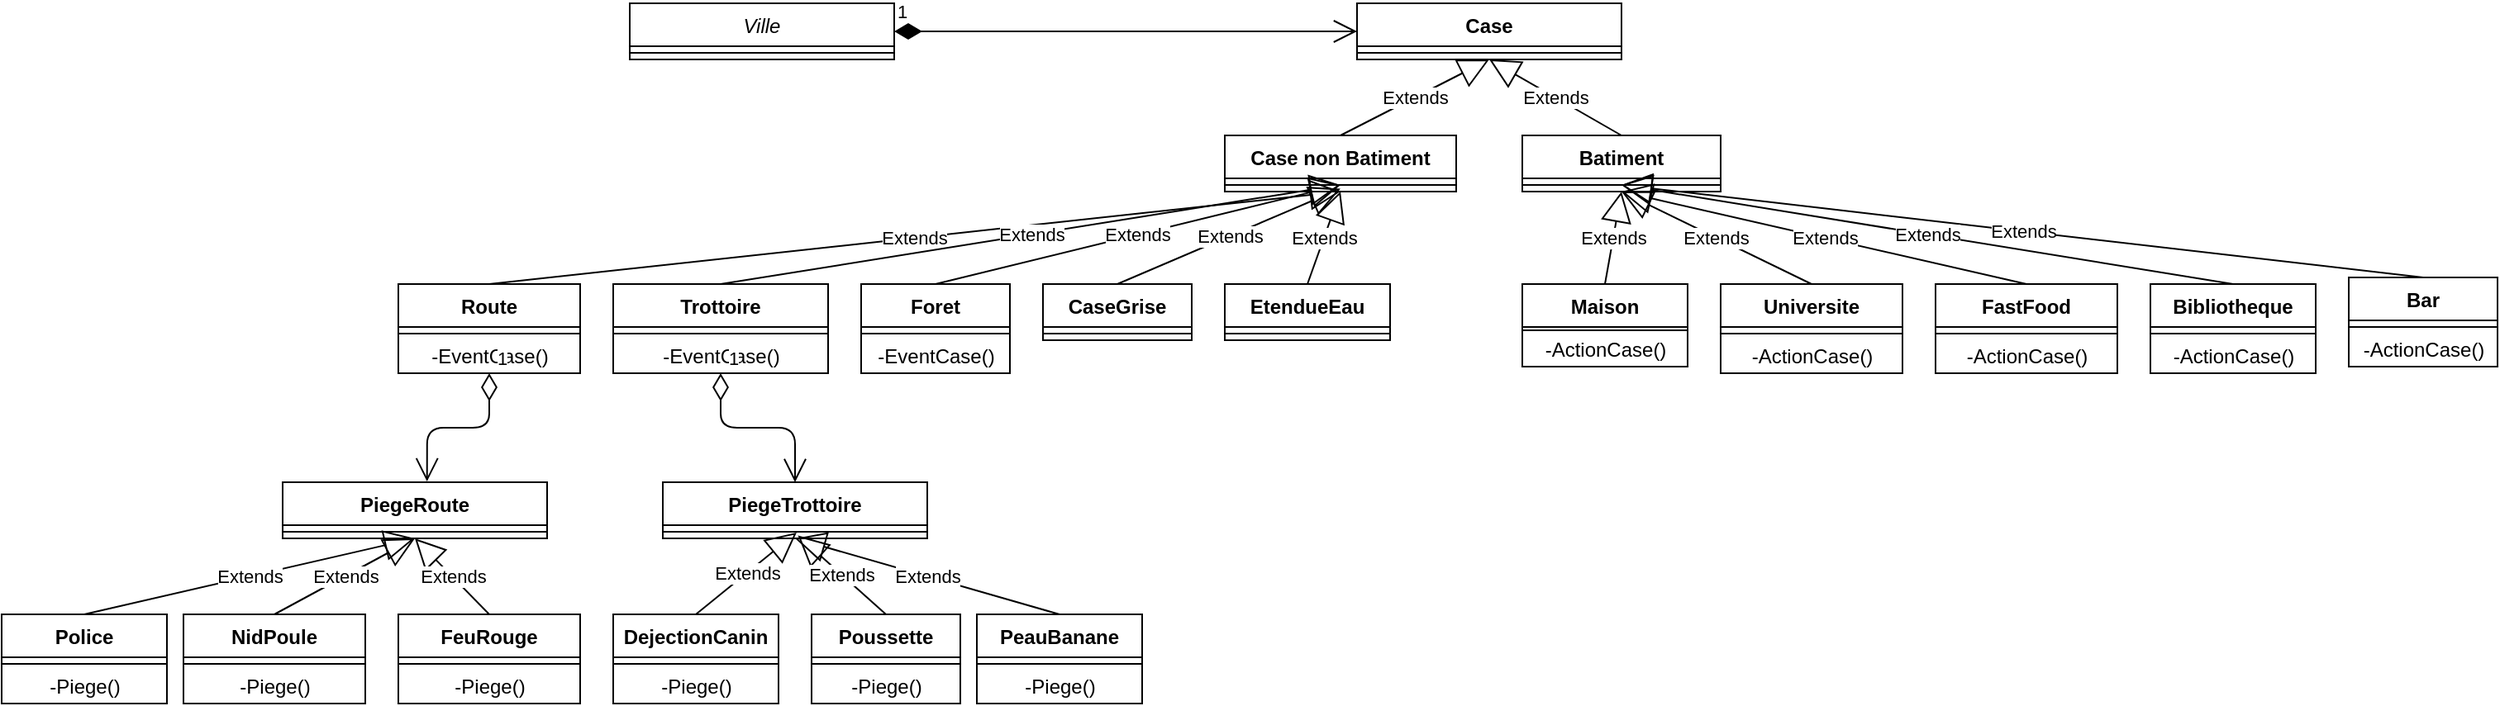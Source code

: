 <mxfile version="14.0.5" type="github">
  <diagram id="C5RBs43oDa-KdzZeNtuy" name="Page-1">
    <mxGraphModel dx="2036" dy="671" grid="1" gridSize="10" guides="1" tooltips="1" connect="1" arrows="1" fold="1" page="1" pageScale="1" pageWidth="827" pageHeight="1169" math="0" shadow="0">
      <root>
        <mxCell id="WIyWlLk6GJQsqaUBKTNV-0" />
        <mxCell id="WIyWlLk6GJQsqaUBKTNV-1" parent="WIyWlLk6GJQsqaUBKTNV-0" />
        <mxCell id="zkfFHV4jXpPFQw0GAbJ--0" value="Ville&#xa;" style="swimlane;fontStyle=2;align=center;verticalAlign=top;childLayout=stackLayout;horizontal=1;startSize=26;horizontalStack=0;resizeParent=1;resizeLast=0;collapsible=1;marginBottom=0;rounded=0;shadow=0;strokeWidth=1;" parent="WIyWlLk6GJQsqaUBKTNV-1" vertex="1">
          <mxGeometry x="20" y="40" width="160" height="34" as="geometry">
            <mxRectangle x="230" y="140" width="160" height="26" as="alternateBounds" />
          </mxGeometry>
        </mxCell>
        <mxCell id="zkfFHV4jXpPFQw0GAbJ--4" value="" style="line;html=1;strokeWidth=1;align=left;verticalAlign=middle;spacingTop=-1;spacingLeft=3;spacingRight=3;rotatable=0;labelPosition=right;points=[];portConstraint=eastwest;" parent="zkfFHV4jXpPFQw0GAbJ--0" vertex="1">
          <mxGeometry y="26" width="160" height="8" as="geometry" />
        </mxCell>
        <mxCell id="GPTz1_Q5hdU3rCjX2nhV-0" value="Case&#xa;" style="swimlane;fontStyle=1;align=center;verticalAlign=top;childLayout=stackLayout;horizontal=1;startSize=26;horizontalStack=0;resizeParent=1;resizeParentMax=0;resizeLast=0;collapsible=1;marginBottom=0;rounded=0;sketch=0;" parent="WIyWlLk6GJQsqaUBKTNV-1" vertex="1">
          <mxGeometry x="460" y="40" width="160" height="34" as="geometry" />
        </mxCell>
        <mxCell id="GPTz1_Q5hdU3rCjX2nhV-2" value="" style="line;strokeWidth=1;fillColor=none;align=left;verticalAlign=middle;spacingTop=-1;spacingLeft=3;spacingRight=3;rotatable=0;labelPosition=right;points=[];portConstraint=eastwest;" parent="GPTz1_Q5hdU3rCjX2nhV-0" vertex="1">
          <mxGeometry y="26" width="160" height="8" as="geometry" />
        </mxCell>
        <mxCell id="GPTz1_Q5hdU3rCjX2nhV-6" value="1" style="endArrow=open;html=1;endSize=12;startArrow=diamondThin;startSize=14;startFill=1;edgeStyle=orthogonalEdgeStyle;align=left;verticalAlign=bottom;strokeWidth=1;exitX=1;exitY=0.5;exitDx=0;exitDy=0;entryX=0;entryY=0.5;entryDx=0;entryDy=0;" parent="WIyWlLk6GJQsqaUBKTNV-1" source="zkfFHV4jXpPFQw0GAbJ--0" target="GPTz1_Q5hdU3rCjX2nhV-0" edge="1">
          <mxGeometry x="-1" y="3" relative="1" as="geometry">
            <mxPoint x="330" y="66.5" as="sourcePoint" />
            <mxPoint x="490" y="66.5" as="targetPoint" />
          </mxGeometry>
        </mxCell>
        <mxCell id="GPTz1_Q5hdU3rCjX2nhV-7" value="Batiment&#xa;" style="swimlane;fontStyle=1;align=center;verticalAlign=top;childLayout=stackLayout;horizontal=1;startSize=26;horizontalStack=0;resizeParent=1;resizeParentMax=0;resizeLast=0;collapsible=1;marginBottom=0;rounded=0;sketch=0;" parent="WIyWlLk6GJQsqaUBKTNV-1" vertex="1">
          <mxGeometry x="560" y="120" width="120" height="34" as="geometry" />
        </mxCell>
        <mxCell id="GPTz1_Q5hdU3rCjX2nhV-9" value="" style="line;strokeWidth=1;fillColor=none;align=left;verticalAlign=middle;spacingTop=-1;spacingLeft=3;spacingRight=3;rotatable=0;labelPosition=right;points=[];portConstraint=eastwest;" parent="GPTz1_Q5hdU3rCjX2nhV-7" vertex="1">
          <mxGeometry y="26" width="120" height="8" as="geometry" />
        </mxCell>
        <mxCell id="GPTz1_Q5hdU3rCjX2nhV-11" value="Route&#xa;" style="swimlane;fontStyle=1;align=center;verticalAlign=top;childLayout=stackLayout;horizontal=1;startSize=26;horizontalStack=0;resizeParent=1;resizeParentMax=0;resizeLast=0;collapsible=1;marginBottom=0;rounded=0;sketch=0;" parent="WIyWlLk6GJQsqaUBKTNV-1" vertex="1">
          <mxGeometry x="-120" y="210" width="110" height="54" as="geometry" />
        </mxCell>
        <mxCell id="GPTz1_Q5hdU3rCjX2nhV-13" value="" style="line;strokeWidth=1;fillColor=none;align=left;verticalAlign=middle;spacingTop=-1;spacingLeft=3;spacingRight=3;rotatable=0;labelPosition=right;points=[];portConstraint=eastwest;" parent="GPTz1_Q5hdU3rCjX2nhV-11" vertex="1">
          <mxGeometry y="26" width="110" height="8" as="geometry" />
        </mxCell>
        <mxCell id="zNqmAFqbsQ6npV8eVxzr-38" value="&lt;span style=&quot;text-align: left&quot;&gt;-EventCase()&lt;br&gt;&lt;/span&gt;" style="text;html=1;align=center;verticalAlign=middle;resizable=0;points=[];autosize=1;" parent="GPTz1_Q5hdU3rCjX2nhV-11" vertex="1">
          <mxGeometry y="34" width="110" height="20" as="geometry" />
        </mxCell>
        <mxCell id="GPTz1_Q5hdU3rCjX2nhV-19" value="Case non Batiment&#xa;" style="swimlane;fontStyle=1;align=center;verticalAlign=top;childLayout=stackLayout;horizontal=1;startSize=26;horizontalStack=0;resizeParent=1;resizeParentMax=0;resizeLast=0;collapsible=1;marginBottom=0;rounded=0;sketch=0;" parent="WIyWlLk6GJQsqaUBKTNV-1" vertex="1">
          <mxGeometry x="380" y="120" width="140" height="34" as="geometry" />
        </mxCell>
        <mxCell id="GPTz1_Q5hdU3rCjX2nhV-21" value="" style="line;strokeWidth=1;fillColor=none;align=left;verticalAlign=middle;spacingTop=-1;spacingLeft=3;spacingRight=3;rotatable=0;labelPosition=right;points=[];portConstraint=eastwest;" parent="GPTz1_Q5hdU3rCjX2nhV-19" vertex="1">
          <mxGeometry y="26" width="140" height="8" as="geometry" />
        </mxCell>
        <mxCell id="GPTz1_Q5hdU3rCjX2nhV-23" value="Trottoire&#xa;" style="swimlane;fontStyle=1;align=center;verticalAlign=top;childLayout=stackLayout;horizontal=1;startSize=26;horizontalStack=0;resizeParent=1;resizeParentMax=0;resizeLast=0;collapsible=1;marginBottom=0;rounded=0;sketch=0;" parent="WIyWlLk6GJQsqaUBKTNV-1" vertex="1">
          <mxGeometry x="10" y="210" width="130" height="54" as="geometry" />
        </mxCell>
        <mxCell id="GPTz1_Q5hdU3rCjX2nhV-25" value="" style="line;strokeWidth=1;fillColor=none;align=left;verticalAlign=middle;spacingTop=-1;spacingLeft=3;spacingRight=3;rotatable=0;labelPosition=right;points=[];portConstraint=eastwest;" parent="GPTz1_Q5hdU3rCjX2nhV-23" vertex="1">
          <mxGeometry y="26" width="130" height="8" as="geometry" />
        </mxCell>
        <mxCell id="zNqmAFqbsQ6npV8eVxzr-37" value="&lt;span style=&quot;text-align: left&quot;&gt;-EventCase()&lt;br&gt;&lt;/span&gt;" style="text;html=1;align=center;verticalAlign=middle;resizable=0;points=[];autosize=1;" parent="GPTz1_Q5hdU3rCjX2nhV-23" vertex="1">
          <mxGeometry y="34" width="130" height="20" as="geometry" />
        </mxCell>
        <mxCell id="GPTz1_Q5hdU3rCjX2nhV-36" value="PiegeTrottoire&#xa;" style="swimlane;fontStyle=1;align=center;verticalAlign=top;childLayout=stackLayout;horizontal=1;startSize=26;horizontalStack=0;resizeParent=1;resizeParentMax=0;resizeLast=0;collapsible=1;marginBottom=0;rounded=0;sketch=0;" parent="WIyWlLk6GJQsqaUBKTNV-1" vertex="1">
          <mxGeometry x="40" y="330" width="160" height="34" as="geometry" />
        </mxCell>
        <mxCell id="GPTz1_Q5hdU3rCjX2nhV-38" value="" style="line;strokeWidth=1;fillColor=none;align=left;verticalAlign=middle;spacingTop=-1;spacingLeft=3;spacingRight=3;rotatable=0;labelPosition=right;points=[];portConstraint=eastwest;" parent="GPTz1_Q5hdU3rCjX2nhV-36" vertex="1">
          <mxGeometry y="26" width="160" height="8" as="geometry" />
        </mxCell>
        <mxCell id="GPTz1_Q5hdU3rCjX2nhV-40" value="PiegeRoute&#xa;" style="swimlane;fontStyle=1;align=center;verticalAlign=top;childLayout=stackLayout;horizontal=1;startSize=26;horizontalStack=0;resizeParent=1;resizeParentMax=0;resizeLast=0;collapsible=1;marginBottom=0;rounded=0;sketch=0;" parent="WIyWlLk6GJQsqaUBKTNV-1" vertex="1">
          <mxGeometry x="-190" y="330" width="160" height="34" as="geometry" />
        </mxCell>
        <mxCell id="GPTz1_Q5hdU3rCjX2nhV-42" value="" style="line;strokeWidth=1;fillColor=none;align=left;verticalAlign=middle;spacingTop=-1;spacingLeft=3;spacingRight=3;rotatable=0;labelPosition=right;points=[];portConstraint=eastwest;" parent="GPTz1_Q5hdU3rCjX2nhV-40" vertex="1">
          <mxGeometry y="26" width="160" height="8" as="geometry" />
        </mxCell>
        <mxCell id="GPTz1_Q5hdU3rCjX2nhV-44" value="Police&#xa;" style="swimlane;fontStyle=1;align=center;verticalAlign=top;childLayout=stackLayout;horizontal=1;startSize=26;horizontalStack=0;resizeParent=1;resizeParentMax=0;resizeLast=0;collapsible=1;marginBottom=0;rounded=0;sketch=0;" parent="WIyWlLk6GJQsqaUBKTNV-1" vertex="1">
          <mxGeometry x="-360" y="410" width="100" height="54" as="geometry" />
        </mxCell>
        <mxCell id="GPTz1_Q5hdU3rCjX2nhV-46" value="" style="line;strokeWidth=1;fillColor=none;align=left;verticalAlign=middle;spacingTop=-1;spacingLeft=3;spacingRight=3;rotatable=0;labelPosition=right;points=[];portConstraint=eastwest;" parent="GPTz1_Q5hdU3rCjX2nhV-44" vertex="1">
          <mxGeometry y="26" width="100" height="8" as="geometry" />
        </mxCell>
        <mxCell id="zNqmAFqbsQ6npV8eVxzr-45" value="&lt;span style=&quot;text-align: left&quot;&gt;-Piege()&lt;br&gt;&lt;/span&gt;" style="text;html=1;align=center;verticalAlign=middle;resizable=0;points=[];autosize=1;" parent="GPTz1_Q5hdU3rCjX2nhV-44" vertex="1">
          <mxGeometry y="34" width="100" height="20" as="geometry" />
        </mxCell>
        <mxCell id="GPTz1_Q5hdU3rCjX2nhV-48" value="NidPoule&#xa;" style="swimlane;fontStyle=1;align=center;verticalAlign=top;childLayout=stackLayout;horizontal=1;startSize=26;horizontalStack=0;resizeParent=1;resizeParentMax=0;resizeLast=0;collapsible=1;marginBottom=0;rounded=0;sketch=0;" parent="WIyWlLk6GJQsqaUBKTNV-1" vertex="1">
          <mxGeometry x="-250" y="410" width="110" height="54" as="geometry" />
        </mxCell>
        <mxCell id="GPTz1_Q5hdU3rCjX2nhV-50" value="" style="line;strokeWidth=1;fillColor=none;align=left;verticalAlign=middle;spacingTop=-1;spacingLeft=3;spacingRight=3;rotatable=0;labelPosition=right;points=[];portConstraint=eastwest;" parent="GPTz1_Q5hdU3rCjX2nhV-48" vertex="1">
          <mxGeometry y="26" width="110" height="8" as="geometry" />
        </mxCell>
        <mxCell id="zNqmAFqbsQ6npV8eVxzr-44" value="&lt;span style=&quot;text-align: left&quot;&gt;-Piege()&lt;br&gt;&lt;/span&gt;" style="text;html=1;align=center;verticalAlign=middle;resizable=0;points=[];autosize=1;" parent="GPTz1_Q5hdU3rCjX2nhV-48" vertex="1">
          <mxGeometry y="34" width="110" height="20" as="geometry" />
        </mxCell>
        <mxCell id="GPTz1_Q5hdU3rCjX2nhV-52" value="FeuRouge&#xa;" style="swimlane;fontStyle=1;align=center;verticalAlign=top;childLayout=stackLayout;horizontal=1;startSize=26;horizontalStack=0;resizeParent=1;resizeParentMax=0;resizeLast=0;collapsible=1;marginBottom=0;rounded=0;sketch=0;" parent="WIyWlLk6GJQsqaUBKTNV-1" vertex="1">
          <mxGeometry x="-120" y="410" width="110" height="54" as="geometry" />
        </mxCell>
        <mxCell id="GPTz1_Q5hdU3rCjX2nhV-54" value="" style="line;strokeWidth=1;fillColor=none;align=left;verticalAlign=middle;spacingTop=-1;spacingLeft=3;spacingRight=3;rotatable=0;labelPosition=right;points=[];portConstraint=eastwest;" parent="GPTz1_Q5hdU3rCjX2nhV-52" vertex="1">
          <mxGeometry y="26" width="110" height="8" as="geometry" />
        </mxCell>
        <mxCell id="zNqmAFqbsQ6npV8eVxzr-43" value="&lt;span style=&quot;text-align: left&quot;&gt;-Piege()&lt;br&gt;&lt;/span&gt;" style="text;html=1;align=center;verticalAlign=middle;resizable=0;points=[];autosize=1;" parent="GPTz1_Q5hdU3rCjX2nhV-52" vertex="1">
          <mxGeometry y="34" width="110" height="20" as="geometry" />
        </mxCell>
        <mxCell id="GPTz1_Q5hdU3rCjX2nhV-59" value="PeauBanane&#xa;" style="swimlane;fontStyle=1;align=center;verticalAlign=top;childLayout=stackLayout;horizontal=1;startSize=26;horizontalStack=0;resizeParent=1;resizeParentMax=0;resizeLast=0;collapsible=1;marginBottom=0;rounded=0;sketch=0;" parent="WIyWlLk6GJQsqaUBKTNV-1" vertex="1">
          <mxGeometry x="230" y="410" width="100" height="54" as="geometry" />
        </mxCell>
        <mxCell id="GPTz1_Q5hdU3rCjX2nhV-61" value="" style="line;strokeWidth=1;fillColor=none;align=left;verticalAlign=middle;spacingTop=-1;spacingLeft=3;spacingRight=3;rotatable=0;labelPosition=right;points=[];portConstraint=eastwest;" parent="GPTz1_Q5hdU3rCjX2nhV-59" vertex="1">
          <mxGeometry y="26" width="100" height="8" as="geometry" />
        </mxCell>
        <mxCell id="zNqmAFqbsQ6npV8eVxzr-40" value="&lt;span style=&quot;text-align: left&quot;&gt;-Piege()&lt;br&gt;&lt;/span&gt;" style="text;html=1;align=center;verticalAlign=middle;resizable=0;points=[];autosize=1;" parent="GPTz1_Q5hdU3rCjX2nhV-59" vertex="1">
          <mxGeometry y="34" width="100" height="20" as="geometry" />
        </mxCell>
        <mxCell id="GPTz1_Q5hdU3rCjX2nhV-64" value="Poussette&#xa;" style="swimlane;fontStyle=1;align=center;verticalAlign=top;childLayout=stackLayout;horizontal=1;startSize=26;horizontalStack=0;resizeParent=1;resizeParentMax=0;resizeLast=0;collapsible=1;marginBottom=0;rounded=0;sketch=0;" parent="WIyWlLk6GJQsqaUBKTNV-1" vertex="1">
          <mxGeometry x="130" y="410" width="90" height="54" as="geometry" />
        </mxCell>
        <mxCell id="GPTz1_Q5hdU3rCjX2nhV-66" value="" style="line;strokeWidth=1;fillColor=none;align=left;verticalAlign=middle;spacingTop=-1;spacingLeft=3;spacingRight=3;rotatable=0;labelPosition=right;points=[];portConstraint=eastwest;" parent="GPTz1_Q5hdU3rCjX2nhV-64" vertex="1">
          <mxGeometry y="26" width="90" height="8" as="geometry" />
        </mxCell>
        <mxCell id="zNqmAFqbsQ6npV8eVxzr-41" value="&lt;span style=&quot;text-align: left&quot;&gt;-Piege()&lt;br&gt;&lt;/span&gt;" style="text;html=1;align=center;verticalAlign=middle;resizable=0;points=[];autosize=1;" parent="GPTz1_Q5hdU3rCjX2nhV-64" vertex="1">
          <mxGeometry y="34" width="90" height="20" as="geometry" />
        </mxCell>
        <mxCell id="GPTz1_Q5hdU3rCjX2nhV-68" value="DejectionCanin&#xa;" style="swimlane;fontStyle=1;align=center;verticalAlign=top;childLayout=stackLayout;horizontal=1;startSize=26;horizontalStack=0;resizeParent=1;resizeParentMax=0;resizeLast=0;collapsible=1;marginBottom=0;rounded=0;sketch=0;" parent="WIyWlLk6GJQsqaUBKTNV-1" vertex="1">
          <mxGeometry x="10" y="410" width="100" height="54" as="geometry" />
        </mxCell>
        <mxCell id="GPTz1_Q5hdU3rCjX2nhV-70" value="" style="line;strokeWidth=1;fillColor=none;align=left;verticalAlign=middle;spacingTop=-1;spacingLeft=3;spacingRight=3;rotatable=0;labelPosition=right;points=[];portConstraint=eastwest;" parent="GPTz1_Q5hdU3rCjX2nhV-68" vertex="1">
          <mxGeometry y="26" width="100" height="8" as="geometry" />
        </mxCell>
        <mxCell id="zNqmAFqbsQ6npV8eVxzr-42" value="&lt;span style=&quot;text-align: left&quot;&gt;-Piege()&lt;br&gt;&lt;/span&gt;" style="text;html=1;align=center;verticalAlign=middle;resizable=0;points=[];autosize=1;" parent="GPTz1_Q5hdU3rCjX2nhV-68" vertex="1">
          <mxGeometry y="34" width="100" height="20" as="geometry" />
        </mxCell>
        <mxCell id="GPTz1_Q5hdU3rCjX2nhV-77" value="Foret&#xa;" style="swimlane;fontStyle=1;align=center;verticalAlign=top;childLayout=stackLayout;horizontal=1;startSize=26;horizontalStack=0;resizeParent=1;resizeParentMax=0;resizeLast=0;collapsible=1;marginBottom=0;rounded=0;sketch=0;" parent="WIyWlLk6GJQsqaUBKTNV-1" vertex="1">
          <mxGeometry x="160" y="210" width="90" height="54" as="geometry" />
        </mxCell>
        <mxCell id="GPTz1_Q5hdU3rCjX2nhV-79" value="" style="line;strokeWidth=1;fillColor=none;align=left;verticalAlign=middle;spacingTop=-1;spacingLeft=3;spacingRight=3;rotatable=0;labelPosition=right;points=[];portConstraint=eastwest;" parent="GPTz1_Q5hdU3rCjX2nhV-77" vertex="1">
          <mxGeometry y="26" width="90" height="8" as="geometry" />
        </mxCell>
        <mxCell id="zNqmAFqbsQ6npV8eVxzr-36" value="&lt;span style=&quot;text-align: left&quot;&gt;-EventCase()&lt;br&gt;&lt;/span&gt;" style="text;html=1;align=center;verticalAlign=middle;resizable=0;points=[];autosize=1;" parent="GPTz1_Q5hdU3rCjX2nhV-77" vertex="1">
          <mxGeometry y="34" width="90" height="20" as="geometry" />
        </mxCell>
        <mxCell id="GPTz1_Q5hdU3rCjX2nhV-81" value="CaseGrise" style="swimlane;fontStyle=1;align=center;verticalAlign=top;childLayout=stackLayout;horizontal=1;startSize=26;horizontalStack=0;resizeParent=1;resizeParentMax=0;resizeLast=0;collapsible=1;marginBottom=0;rounded=0;sketch=0;" parent="WIyWlLk6GJQsqaUBKTNV-1" vertex="1">
          <mxGeometry x="270" y="210" width="90" height="34" as="geometry" />
        </mxCell>
        <mxCell id="GPTz1_Q5hdU3rCjX2nhV-83" value="" style="line;strokeWidth=1;fillColor=none;align=left;verticalAlign=middle;spacingTop=-1;spacingLeft=3;spacingRight=3;rotatable=0;labelPosition=right;points=[];portConstraint=eastwest;" parent="GPTz1_Q5hdU3rCjX2nhV-81" vertex="1">
          <mxGeometry y="26" width="90" height="8" as="geometry" />
        </mxCell>
        <mxCell id="GPTz1_Q5hdU3rCjX2nhV-85" value="EtendueEau" style="swimlane;fontStyle=1;align=center;verticalAlign=top;childLayout=stackLayout;horizontal=1;startSize=26;horizontalStack=0;resizeParent=1;resizeParentMax=0;resizeLast=0;collapsible=1;marginBottom=0;rounded=0;sketch=0;" parent="WIyWlLk6GJQsqaUBKTNV-1" vertex="1">
          <mxGeometry x="380" y="210" width="100" height="34" as="geometry" />
        </mxCell>
        <mxCell id="GPTz1_Q5hdU3rCjX2nhV-87" value="" style="line;strokeWidth=1;fillColor=none;align=left;verticalAlign=middle;spacingTop=-1;spacingLeft=3;spacingRight=3;rotatable=0;labelPosition=right;points=[];portConstraint=eastwest;" parent="GPTz1_Q5hdU3rCjX2nhV-85" vertex="1">
          <mxGeometry y="26" width="100" height="8" as="geometry" />
        </mxCell>
        <mxCell id="GPTz1_Q5hdU3rCjX2nhV-89" value="Bar&#xa;" style="swimlane;fontStyle=1;align=center;verticalAlign=top;childLayout=stackLayout;horizontal=1;startSize=26;horizontalStack=0;resizeParent=1;resizeParentMax=0;resizeLast=0;collapsible=1;marginBottom=0;rounded=0;sketch=0;" parent="WIyWlLk6GJQsqaUBKTNV-1" vertex="1">
          <mxGeometry x="1060" y="206" width="90" height="54" as="geometry" />
        </mxCell>
        <mxCell id="GPTz1_Q5hdU3rCjX2nhV-91" value="" style="line;strokeWidth=1;fillColor=none;align=left;verticalAlign=middle;spacingTop=-1;spacingLeft=3;spacingRight=3;rotatable=0;labelPosition=right;points=[];portConstraint=eastwest;" parent="GPTz1_Q5hdU3rCjX2nhV-89" vertex="1">
          <mxGeometry y="26" width="90" height="8" as="geometry" />
        </mxCell>
        <mxCell id="zNqmAFqbsQ6npV8eVxzr-33" value="&lt;span style=&quot;text-align: left&quot;&gt;-ActionCase()&lt;br&gt;&lt;/span&gt;" style="text;html=1;align=center;verticalAlign=middle;resizable=0;points=[];autosize=1;" parent="GPTz1_Q5hdU3rCjX2nhV-89" vertex="1">
          <mxGeometry y="34" width="90" height="20" as="geometry" />
        </mxCell>
        <mxCell id="GPTz1_Q5hdU3rCjX2nhV-93" value="Bibliotheque&#xa;" style="swimlane;fontStyle=1;align=center;verticalAlign=top;childLayout=stackLayout;horizontal=1;startSize=26;horizontalStack=0;resizeParent=1;resizeParentMax=0;resizeLast=0;collapsible=1;marginBottom=0;rounded=0;sketch=0;" parent="WIyWlLk6GJQsqaUBKTNV-1" vertex="1">
          <mxGeometry x="940" y="210" width="100" height="54" as="geometry" />
        </mxCell>
        <mxCell id="GPTz1_Q5hdU3rCjX2nhV-95" value="" style="line;strokeWidth=1;fillColor=none;align=left;verticalAlign=middle;spacingTop=-1;spacingLeft=3;spacingRight=3;rotatable=0;labelPosition=right;points=[];portConstraint=eastwest;" parent="GPTz1_Q5hdU3rCjX2nhV-93" vertex="1">
          <mxGeometry y="26" width="100" height="8" as="geometry" />
        </mxCell>
        <mxCell id="zNqmAFqbsQ6npV8eVxzr-32" value="&lt;span style=&quot;text-align: left&quot;&gt;-ActionCase()&lt;br&gt;&lt;/span&gt;" style="text;html=1;align=center;verticalAlign=middle;resizable=0;points=[];autosize=1;" parent="GPTz1_Q5hdU3rCjX2nhV-93" vertex="1">
          <mxGeometry y="34" width="100" height="20" as="geometry" />
        </mxCell>
        <mxCell id="GPTz1_Q5hdU3rCjX2nhV-97" value="FastFood&#xa;" style="swimlane;fontStyle=1;align=center;verticalAlign=top;childLayout=stackLayout;horizontal=1;startSize=26;horizontalStack=0;resizeParent=1;resizeParentMax=0;resizeLast=0;collapsible=1;marginBottom=0;rounded=0;sketch=0;" parent="WIyWlLk6GJQsqaUBKTNV-1" vertex="1">
          <mxGeometry x="810" y="210" width="110" height="54" as="geometry" />
        </mxCell>
        <mxCell id="GPTz1_Q5hdU3rCjX2nhV-99" value="" style="line;strokeWidth=1;fillColor=none;align=left;verticalAlign=middle;spacingTop=-1;spacingLeft=3;spacingRight=3;rotatable=0;labelPosition=right;points=[];portConstraint=eastwest;" parent="GPTz1_Q5hdU3rCjX2nhV-97" vertex="1">
          <mxGeometry y="26" width="110" height="8" as="geometry" />
        </mxCell>
        <mxCell id="zNqmAFqbsQ6npV8eVxzr-31" value="&lt;span style=&quot;text-align: left&quot;&gt;-ActionCase()&lt;br&gt;&lt;/span&gt;" style="text;html=1;align=center;verticalAlign=middle;resizable=0;points=[];autosize=1;" parent="GPTz1_Q5hdU3rCjX2nhV-97" vertex="1">
          <mxGeometry y="34" width="110" height="20" as="geometry" />
        </mxCell>
        <mxCell id="GPTz1_Q5hdU3rCjX2nhV-101" value="Universite&#xa;&#xa;" style="swimlane;fontStyle=1;align=center;verticalAlign=top;childLayout=stackLayout;horizontal=1;startSize=26;horizontalStack=0;resizeParent=1;resizeParentMax=0;resizeLast=0;collapsible=1;marginBottom=0;rounded=0;sketch=0;" parent="WIyWlLk6GJQsqaUBKTNV-1" vertex="1">
          <mxGeometry x="680" y="210" width="110" height="54" as="geometry" />
        </mxCell>
        <mxCell id="GPTz1_Q5hdU3rCjX2nhV-103" value="" style="line;strokeWidth=1;fillColor=none;align=left;verticalAlign=middle;spacingTop=-1;spacingLeft=3;spacingRight=3;rotatable=0;labelPosition=right;points=[];portConstraint=eastwest;" parent="GPTz1_Q5hdU3rCjX2nhV-101" vertex="1">
          <mxGeometry y="26" width="110" height="8" as="geometry" />
        </mxCell>
        <mxCell id="zNqmAFqbsQ6npV8eVxzr-30" value="&lt;span style=&quot;text-align: left&quot;&gt;-ActionCase()&lt;br&gt;&lt;/span&gt;" style="text;html=1;align=center;verticalAlign=middle;resizable=0;points=[];autosize=1;" parent="GPTz1_Q5hdU3rCjX2nhV-101" vertex="1">
          <mxGeometry y="34" width="110" height="20" as="geometry" />
        </mxCell>
        <mxCell id="GPTz1_Q5hdU3rCjX2nhV-105" value="Maison&#xa;" style="swimlane;fontStyle=1;align=center;verticalAlign=top;childLayout=stackLayout;horizontal=1;startSize=26;horizontalStack=0;resizeParent=1;resizeParentMax=0;resizeLast=0;collapsible=1;marginBottom=0;rounded=0;sketch=0;" parent="WIyWlLk6GJQsqaUBKTNV-1" vertex="1">
          <mxGeometry x="560" y="210" width="100" height="50" as="geometry" />
        </mxCell>
        <mxCell id="GPTz1_Q5hdU3rCjX2nhV-107" value="" style="line;strokeWidth=1;fillColor=none;align=left;verticalAlign=middle;spacingTop=-1;spacingLeft=3;spacingRight=3;rotatable=0;labelPosition=right;points=[];portConstraint=eastwest;" parent="GPTz1_Q5hdU3rCjX2nhV-105" vertex="1">
          <mxGeometry y="26" width="100" height="4" as="geometry" />
        </mxCell>
        <mxCell id="zNqmAFqbsQ6npV8eVxzr-28" value="&lt;span style=&quot;text-align: left&quot;&gt;-ActionCase()&lt;br&gt;&lt;/span&gt;" style="text;html=1;align=center;verticalAlign=middle;resizable=0;points=[];autosize=1;" parent="GPTz1_Q5hdU3rCjX2nhV-105" vertex="1">
          <mxGeometry y="30" width="100" height="20" as="geometry" />
        </mxCell>
        <mxCell id="zNqmAFqbsQ6npV8eVxzr-4" value="Extends" style="endArrow=block;endSize=16;endFill=0;html=1;exitX=0.5;exitY=0;exitDx=0;exitDy=0;entryX=0.5;entryY=1;entryDx=0;entryDy=0;" parent="WIyWlLk6GJQsqaUBKTNV-1" source="GPTz1_Q5hdU3rCjX2nhV-97" target="GPTz1_Q5hdU3rCjX2nhV-7" edge="1">
          <mxGeometry width="160" relative="1" as="geometry">
            <mxPoint x="240" y="280" as="sourcePoint" />
            <mxPoint x="620" y="270" as="targetPoint" />
          </mxGeometry>
        </mxCell>
        <mxCell id="zNqmAFqbsQ6npV8eVxzr-5" value="Extends" style="endArrow=block;endSize=16;endFill=0;html=1;entryX=0.5;entryY=1;entryDx=0;entryDy=0;exitX=0.5;exitY=0;exitDx=0;exitDy=0;" parent="WIyWlLk6GJQsqaUBKTNV-1" source="GPTz1_Q5hdU3rCjX2nhV-101" target="GPTz1_Q5hdU3rCjX2nhV-7" edge="1">
          <mxGeometry width="160" relative="1" as="geometry">
            <mxPoint x="240" y="280" as="sourcePoint" />
            <mxPoint x="400" y="280" as="targetPoint" />
          </mxGeometry>
        </mxCell>
        <mxCell id="zNqmAFqbsQ6npV8eVxzr-6" value="Extends" style="endArrow=block;endSize=16;endFill=0;html=1;exitX=0.5;exitY=0;exitDx=0;exitDy=0;entryX=0.5;entryY=1;entryDx=0;entryDy=0;" parent="WIyWlLk6GJQsqaUBKTNV-1" source="GPTz1_Q5hdU3rCjX2nhV-105" target="GPTz1_Q5hdU3rCjX2nhV-7" edge="1">
          <mxGeometry width="160" relative="1" as="geometry">
            <mxPoint x="240" y="280" as="sourcePoint" />
            <mxPoint x="400" y="280" as="targetPoint" />
          </mxGeometry>
        </mxCell>
        <mxCell id="zNqmAFqbsQ6npV8eVxzr-7" value="Extends" style="endArrow=block;endSize=16;endFill=0;html=1;exitX=0.5;exitY=0;exitDx=0;exitDy=0;entryX=0.5;entryY=1;entryDx=0;entryDy=0;" parent="WIyWlLk6GJQsqaUBKTNV-1" source="GPTz1_Q5hdU3rCjX2nhV-7" target="GPTz1_Q5hdU3rCjX2nhV-0" edge="1">
          <mxGeometry width="160" relative="1" as="geometry">
            <mxPoint x="240" y="280" as="sourcePoint" />
            <mxPoint x="560" y="260" as="targetPoint" />
          </mxGeometry>
        </mxCell>
        <mxCell id="zNqmAFqbsQ6npV8eVxzr-8" value="Extends" style="endArrow=block;endSize=16;endFill=0;html=1;entryX=0.5;entryY=1;entryDx=0;entryDy=0;exitX=0.5;exitY=0;exitDx=0;exitDy=0;" parent="WIyWlLk6GJQsqaUBKTNV-1" source="GPTz1_Q5hdU3rCjX2nhV-19" target="GPTz1_Q5hdU3rCjX2nhV-0" edge="1">
          <mxGeometry width="160" relative="1" as="geometry">
            <mxPoint x="240" y="280" as="sourcePoint" />
            <mxPoint x="400" y="280" as="targetPoint" />
          </mxGeometry>
        </mxCell>
        <mxCell id="zNqmAFqbsQ6npV8eVxzr-9" value="Extends" style="endArrow=block;endSize=16;endFill=0;html=1;exitX=0.5;exitY=0;exitDx=0;exitDy=0;" parent="WIyWlLk6GJQsqaUBKTNV-1" source="GPTz1_Q5hdU3rCjX2nhV-89" edge="1">
          <mxGeometry width="160" relative="1" as="geometry">
            <mxPoint x="650" y="280" as="sourcePoint" />
            <mxPoint x="620" y="150" as="targetPoint" />
          </mxGeometry>
        </mxCell>
        <mxCell id="zNqmAFqbsQ6npV8eVxzr-10" value="Extends" style="endArrow=block;endSize=16;endFill=0;html=1;exitX=0.5;exitY=0;exitDx=0;exitDy=0;" parent="WIyWlLk6GJQsqaUBKTNV-1" source="GPTz1_Q5hdU3rCjX2nhV-93" edge="1">
          <mxGeometry width="160" relative="1" as="geometry">
            <mxPoint x="650" y="280" as="sourcePoint" />
            <mxPoint x="620" y="150" as="targetPoint" />
          </mxGeometry>
        </mxCell>
        <mxCell id="zNqmAFqbsQ6npV8eVxzr-11" value="Extends" style="endArrow=block;endSize=16;endFill=0;html=1;exitX=0.5;exitY=0;exitDx=0;exitDy=0;entryX=0.5;entryY=1;entryDx=0;entryDy=0;" parent="WIyWlLk6GJQsqaUBKTNV-1" source="GPTz1_Q5hdU3rCjX2nhV-11" target="GPTz1_Q5hdU3rCjX2nhV-19" edge="1">
          <mxGeometry width="160" relative="1" as="geometry">
            <mxPoint x="170" y="280" as="sourcePoint" />
            <mxPoint x="330" y="280" as="targetPoint" />
          </mxGeometry>
        </mxCell>
        <mxCell id="zNqmAFqbsQ6npV8eVxzr-12" value="Extends" style="endArrow=block;endSize=16;endFill=0;html=1;exitX=0.5;exitY=0;exitDx=0;exitDy=0;" parent="WIyWlLk6GJQsqaUBKTNV-1" source="GPTz1_Q5hdU3rCjX2nhV-23" edge="1">
          <mxGeometry width="160" relative="1" as="geometry">
            <mxPoint x="170" y="280" as="sourcePoint" />
            <mxPoint x="450" y="150" as="targetPoint" />
          </mxGeometry>
        </mxCell>
        <mxCell id="zNqmAFqbsQ6npV8eVxzr-13" value="Extends" style="endArrow=block;endSize=16;endFill=0;html=1;exitX=0.5;exitY=0;exitDx=0;exitDy=0;" parent="WIyWlLk6GJQsqaUBKTNV-1" source="GPTz1_Q5hdU3rCjX2nhV-77" edge="1">
          <mxGeometry width="160" relative="1" as="geometry">
            <mxPoint x="170" y="280" as="sourcePoint" />
            <mxPoint x="450" y="150" as="targetPoint" />
          </mxGeometry>
        </mxCell>
        <mxCell id="zNqmAFqbsQ6npV8eVxzr-14" value="Extends" style="endArrow=block;endSize=16;endFill=0;html=1;exitX=0.5;exitY=0;exitDx=0;exitDy=0;entryX=0.5;entryY=0.784;entryDx=0;entryDy=0;entryPerimeter=0;" parent="WIyWlLk6GJQsqaUBKTNV-1" source="GPTz1_Q5hdU3rCjX2nhV-81" target="GPTz1_Q5hdU3rCjX2nhV-21" edge="1">
          <mxGeometry width="160" relative="1" as="geometry">
            <mxPoint x="170" y="280" as="sourcePoint" />
            <mxPoint x="330" y="280" as="targetPoint" />
          </mxGeometry>
        </mxCell>
        <mxCell id="zNqmAFqbsQ6npV8eVxzr-15" value="Extends" style="endArrow=block;endSize=16;endFill=0;html=1;exitX=0.5;exitY=0;exitDx=0;exitDy=0;entryX=0.5;entryY=1;entryDx=0;entryDy=0;" parent="WIyWlLk6GJQsqaUBKTNV-1" source="GPTz1_Q5hdU3rCjX2nhV-85" target="GPTz1_Q5hdU3rCjX2nhV-19" edge="1">
          <mxGeometry width="160" relative="1" as="geometry">
            <mxPoint x="170" y="280" as="sourcePoint" />
            <mxPoint x="330" y="280" as="targetPoint" />
          </mxGeometry>
        </mxCell>
        <mxCell id="zNqmAFqbsQ6npV8eVxzr-18" value="1" style="endArrow=open;html=1;endSize=12;startArrow=diamondThin;startSize=14;startFill=0;edgeStyle=orthogonalEdgeStyle;align=left;verticalAlign=bottom;exitX=0.5;exitY=1;exitDx=0;exitDy=0;entryX=0.546;entryY=-0.013;entryDx=0;entryDy=0;entryPerimeter=0;" parent="WIyWlLk6GJQsqaUBKTNV-1" source="GPTz1_Q5hdU3rCjX2nhV-11" target="GPTz1_Q5hdU3rCjX2nhV-40" edge="1">
          <mxGeometry x="-1" y="3" relative="1" as="geometry">
            <mxPoint x="180" y="280" as="sourcePoint" />
            <mxPoint x="340" y="280" as="targetPoint" />
          </mxGeometry>
        </mxCell>
        <mxCell id="zNqmAFqbsQ6npV8eVxzr-19" value="1" style="endArrow=open;html=1;endSize=12;startArrow=diamondThin;startSize=14;startFill=0;edgeStyle=orthogonalEdgeStyle;align=left;verticalAlign=bottom;exitX=0.5;exitY=1;exitDx=0;exitDy=0;entryX=0.5;entryY=0;entryDx=0;entryDy=0;" parent="WIyWlLk6GJQsqaUBKTNV-1" source="GPTz1_Q5hdU3rCjX2nhV-23" target="GPTz1_Q5hdU3rCjX2nhV-36" edge="1">
          <mxGeometry x="-1" y="3" relative="1" as="geometry">
            <mxPoint x="180" y="280" as="sourcePoint" />
            <mxPoint x="340" y="280" as="targetPoint" />
          </mxGeometry>
        </mxCell>
        <mxCell id="zNqmAFqbsQ6npV8eVxzr-20" value="Extends" style="endArrow=block;endSize=16;endFill=0;html=1;exitX=0.5;exitY=0;exitDx=0;exitDy=0;entryX=0.5;entryY=1;entryDx=0;entryDy=0;" parent="WIyWlLk6GJQsqaUBKTNV-1" source="GPTz1_Q5hdU3rCjX2nhV-59" target="GPTz1_Q5hdU3rCjX2nhV-36" edge="1">
          <mxGeometry width="160" relative="1" as="geometry">
            <mxPoint x="-70" y="280" as="sourcePoint" />
            <mxPoint x="90" y="310" as="targetPoint" />
          </mxGeometry>
        </mxCell>
        <mxCell id="zNqmAFqbsQ6npV8eVxzr-21" value="Extends" style="endArrow=block;endSize=16;endFill=0;html=1;exitX=0.5;exitY=0;exitDx=0;exitDy=0;entryX=0.511;entryY=0.784;entryDx=0;entryDy=0;entryPerimeter=0;" parent="WIyWlLk6GJQsqaUBKTNV-1" source="GPTz1_Q5hdU3rCjX2nhV-64" target="GPTz1_Q5hdU3rCjX2nhV-38" edge="1">
          <mxGeometry width="160" relative="1" as="geometry">
            <mxPoint x="-70" y="280" as="sourcePoint" />
            <mxPoint x="90" y="280" as="targetPoint" />
          </mxGeometry>
        </mxCell>
        <mxCell id="zNqmAFqbsQ6npV8eVxzr-22" value="Extends" style="endArrow=block;endSize=16;endFill=0;html=1;exitX=0.5;exitY=0;exitDx=0;exitDy=0;entryX=0.506;entryY=0.557;entryDx=0;entryDy=0;entryPerimeter=0;" parent="WIyWlLk6GJQsqaUBKTNV-1" source="GPTz1_Q5hdU3rCjX2nhV-68" target="GPTz1_Q5hdU3rCjX2nhV-38" edge="1">
          <mxGeometry width="160" relative="1" as="geometry">
            <mxPoint x="-70" y="280" as="sourcePoint" />
            <mxPoint x="90" y="280" as="targetPoint" />
          </mxGeometry>
        </mxCell>
        <mxCell id="zNqmAFqbsQ6npV8eVxzr-23" value="Extends" style="endArrow=block;endSize=16;endFill=0;html=1;exitX=0.5;exitY=0;exitDx=0;exitDy=0;entryX=0.5;entryY=1;entryDx=0;entryDy=0;" parent="WIyWlLk6GJQsqaUBKTNV-1" source="GPTz1_Q5hdU3rCjX2nhV-52" target="GPTz1_Q5hdU3rCjX2nhV-40" edge="1">
          <mxGeometry width="160" relative="1" as="geometry">
            <mxPoint x="-70" y="280" as="sourcePoint" />
            <mxPoint x="-90" y="310" as="targetPoint" />
          </mxGeometry>
        </mxCell>
        <mxCell id="zNqmAFqbsQ6npV8eVxzr-24" value="Extends" style="endArrow=block;endSize=16;endFill=0;html=1;exitX=0.5;exitY=0;exitDx=0;exitDy=0;entryX=0.5;entryY=1;entryDx=0;entryDy=0;" parent="WIyWlLk6GJQsqaUBKTNV-1" source="GPTz1_Q5hdU3rCjX2nhV-48" target="GPTz1_Q5hdU3rCjX2nhV-40" edge="1">
          <mxGeometry width="160" relative="1" as="geometry">
            <mxPoint x="-70" y="280" as="sourcePoint" />
            <mxPoint x="-100" y="310" as="targetPoint" />
          </mxGeometry>
        </mxCell>
        <mxCell id="zNqmAFqbsQ6npV8eVxzr-25" value="Extends" style="endArrow=block;endSize=16;endFill=0;html=1;exitX=0.5;exitY=0;exitDx=0;exitDy=0;entryX=0.5;entryY=1;entryDx=0;entryDy=0;" parent="WIyWlLk6GJQsqaUBKTNV-1" source="GPTz1_Q5hdU3rCjX2nhV-44" target="GPTz1_Q5hdU3rCjX2nhV-40" edge="1">
          <mxGeometry width="160" relative="1" as="geometry">
            <mxPoint x="-70" y="280" as="sourcePoint" />
            <mxPoint x="90" y="280" as="targetPoint" />
          </mxGeometry>
        </mxCell>
      </root>
    </mxGraphModel>
  </diagram>
</mxfile>
